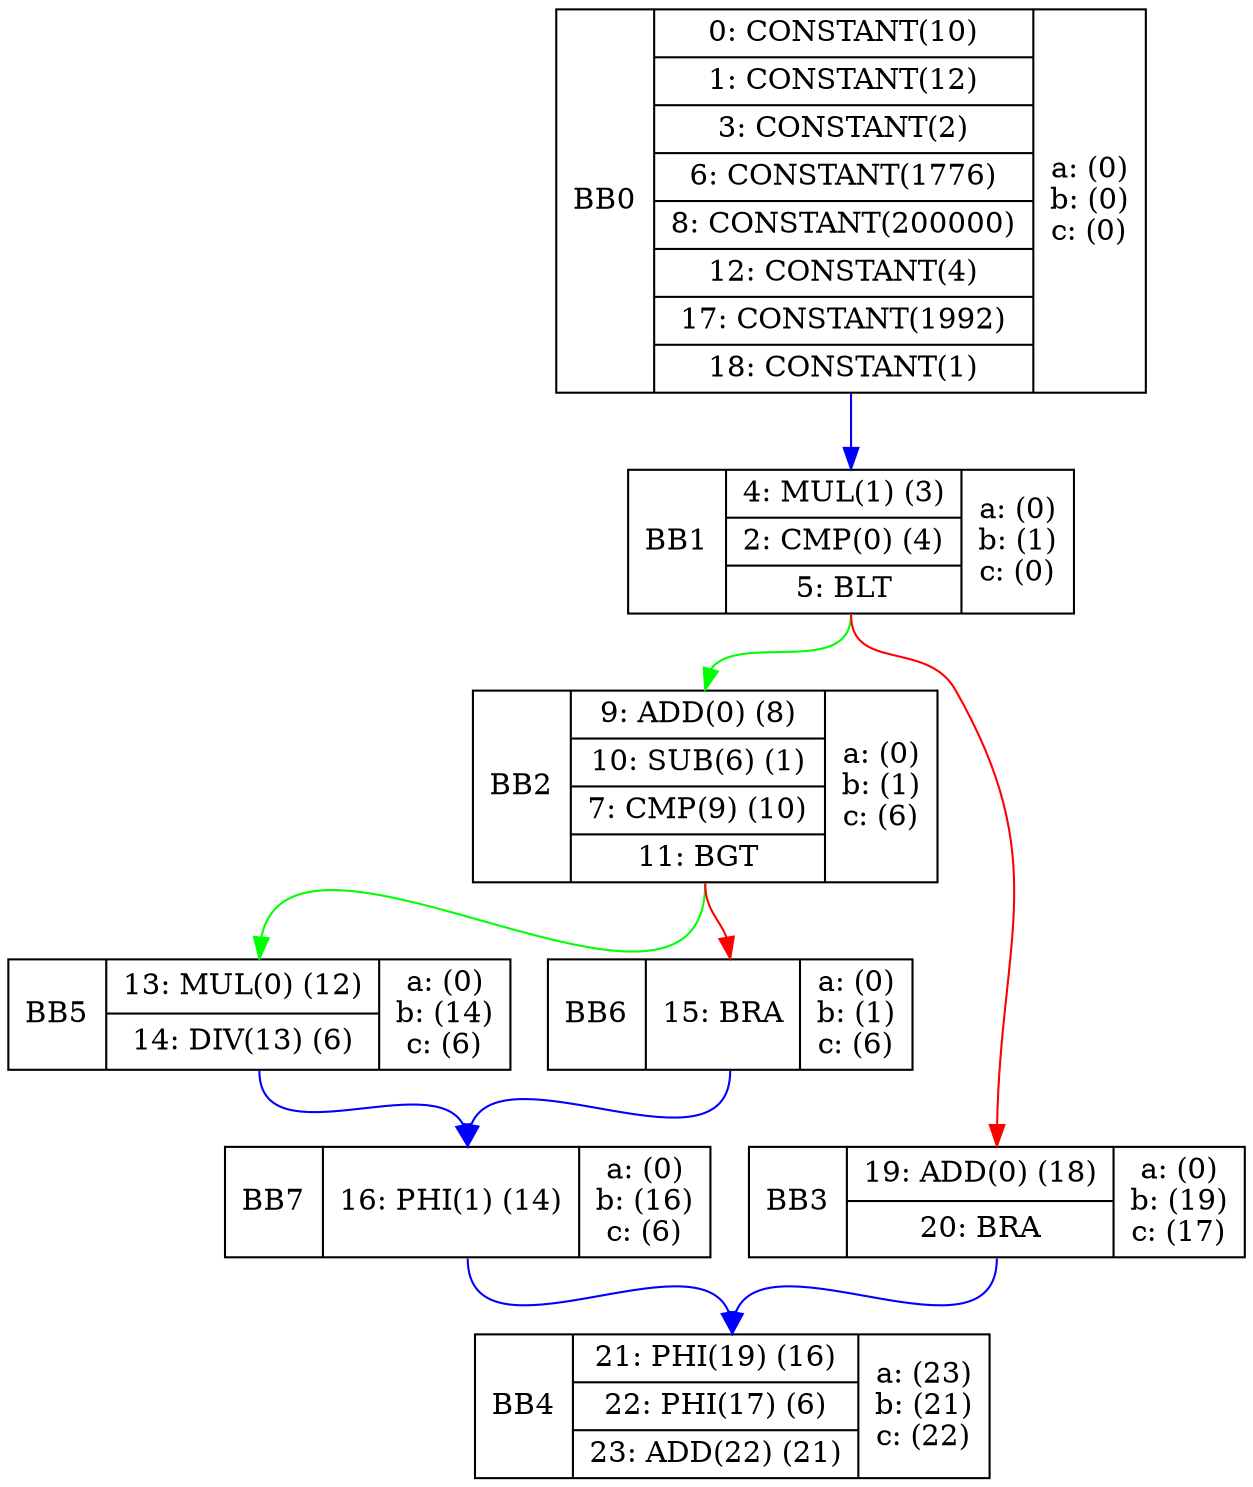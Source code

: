 digraph G {bb0[shape=record, label="<b>BB0 | {0: CONSTANT(10)|1: CONSTANT(12)|3: CONSTANT(2)|6: CONSTANT(1776)|8: CONSTANT(200000)|12: CONSTANT(4)|17: CONSTANT(1992)|18: CONSTANT(1)} | a: (0)\nb: (0)\nc: (0)\n"]bb1[shape=record, label="<b>BB1 | {4: MUL(1) (3)|2: CMP(0) (4)|5: BLT} | a: (0)\nb: (1)\nc: (0)\n"]bb2[shape=record, label="<b>BB2 | {9: ADD(0) (8)|10: SUB(6) (1)|7: CMP(9) (10)|11: BGT} | a: (0)\nb: (1)\nc: (6)\n"]bb3[shape=record, label="<b>BB3 | {19: ADD(0) (18)|20: BRA} | a: (0)\nb: (19)\nc: (17)\n"]bb4[shape=record, label="<b>BB4 | {21: PHI(19) (16)|22: PHI(17) (6)|23: ADD(22) (21)} | a: (23)\nb: (21)\nc: (22)\n"]bb5[shape=record, label="<b>BB5 | {13: MUL(0) (12)|14: DIV(13) (6)} | a: (0)\nb: (14)\nc: (6)\n"]bb6[shape=record, label="<b>BB6 | {15: BRA} | a: (0)\nb: (1)\nc: (6)\n"]bb7[shape=record, label="<b>BB7 | {16: PHI(1) (14)} | a: (0)\nb: (16)\nc: (6)\n"]bb0:s -> bb1:n[color="blue"];bb1:s -> bb2:n[color="green"]; bb1:s -> bb3:n[color="red"];bb2:s -> bb5:n[color="green"]; bb2:s -> bb6:n[color="red"];bb3:s -> bb4:n[color="blue"];bb5:s -> bb7:n[color="blue"];bb6:s -> bb7:n[color="blue"];bb7:s -> bb4:n[color="blue"];}